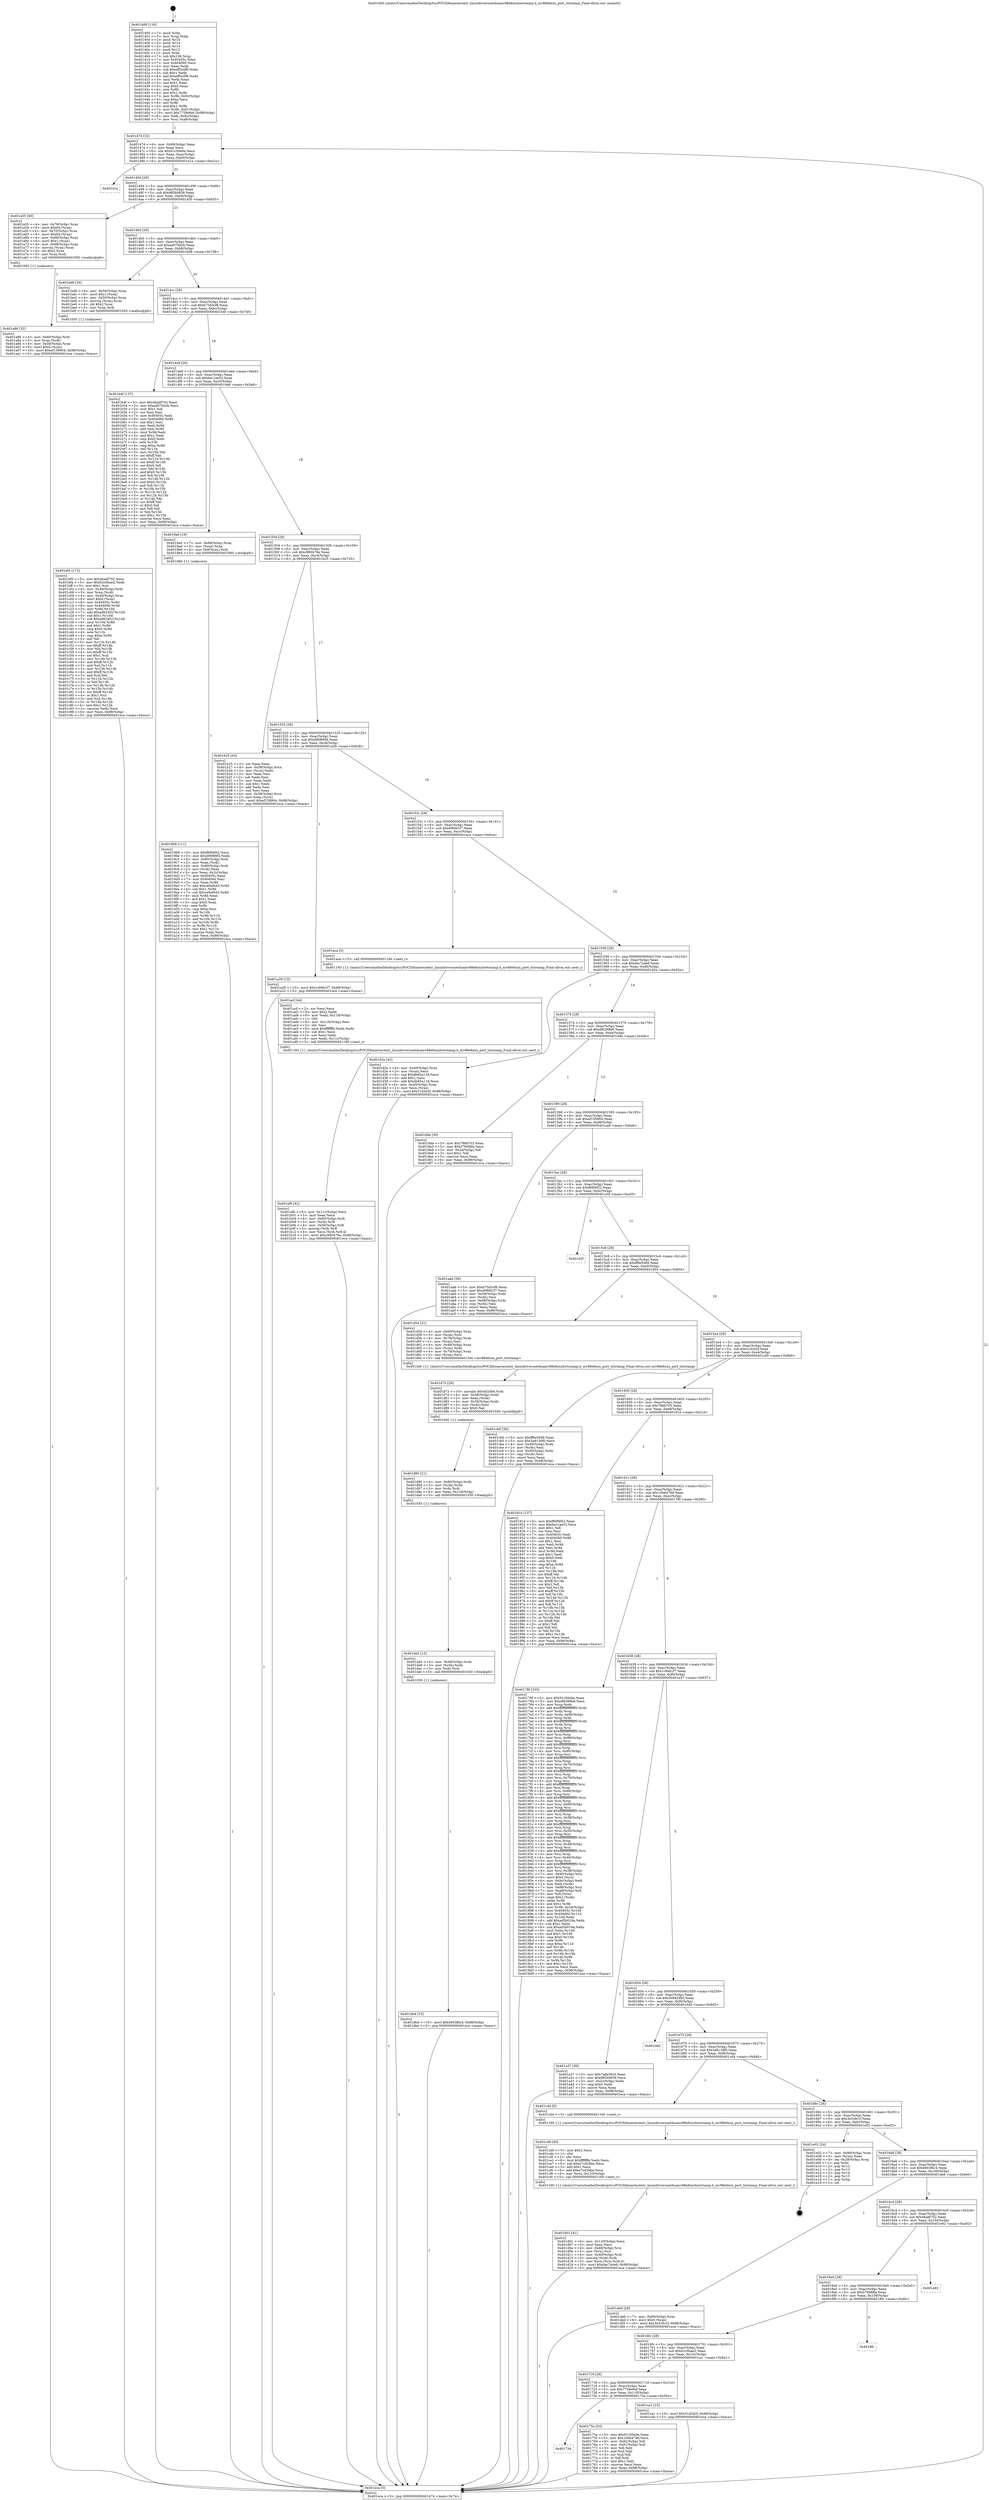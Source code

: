 digraph "0x401400" {
  label = "0x401400 (/mnt/c/Users/mathe/Desktop/tcc/POCII/binaries/extr_linuxdriversnetdsamv88e6xxxhwtstamp.h_mv88e6xxx_port_txtstamp_Final-ollvm.out::main(0))"
  labelloc = "t"
  node[shape=record]

  Entry [label="",width=0.3,height=0.3,shape=circle,fillcolor=black,style=filled]
  "0x401474" [label="{
     0x401474 [32]\l
     | [instrs]\l
     &nbsp;&nbsp;0x401474 \<+6\>: mov -0x98(%rbp),%eax\l
     &nbsp;&nbsp;0x40147a \<+2\>: mov %eax,%ecx\l
     &nbsp;&nbsp;0x40147c \<+6\>: sub $0x91c50e0e,%ecx\l
     &nbsp;&nbsp;0x401482 \<+6\>: mov %eax,-0xac(%rbp)\l
     &nbsp;&nbsp;0x401488 \<+6\>: mov %ecx,-0xb0(%rbp)\l
     &nbsp;&nbsp;0x40148e \<+6\>: je 0000000000401e1a \<main+0xa1a\>\l
  }"]
  "0x401e1a" [label="{
     0x401e1a\l
  }", style=dashed]
  "0x401494" [label="{
     0x401494 [28]\l
     | [instrs]\l
     &nbsp;&nbsp;0x401494 \<+5\>: jmp 0000000000401499 \<main+0x99\>\l
     &nbsp;&nbsp;0x401499 \<+6\>: mov -0xac(%rbp),%eax\l
     &nbsp;&nbsp;0x40149f \<+5\>: sub $0x985b0836,%eax\l
     &nbsp;&nbsp;0x4014a4 \<+6\>: mov %eax,-0xb4(%rbp)\l
     &nbsp;&nbsp;0x4014aa \<+6\>: je 0000000000401a55 \<main+0x655\>\l
  }"]
  Exit [label="",width=0.3,height=0.3,shape=circle,fillcolor=black,style=filled,peripheries=2]
  "0x401a55" [label="{
     0x401a55 [49]\l
     | [instrs]\l
     &nbsp;&nbsp;0x401a55 \<+4\>: mov -0x78(%rbp),%rax\l
     &nbsp;&nbsp;0x401a59 \<+6\>: movl $0x64,(%rax)\l
     &nbsp;&nbsp;0x401a5f \<+4\>: mov -0x70(%rbp),%rax\l
     &nbsp;&nbsp;0x401a63 \<+6\>: movl $0x64,(%rax)\l
     &nbsp;&nbsp;0x401a69 \<+4\>: mov -0x68(%rbp),%rax\l
     &nbsp;&nbsp;0x401a6d \<+6\>: movl $0x1,(%rax)\l
     &nbsp;&nbsp;0x401a73 \<+4\>: mov -0x68(%rbp),%rax\l
     &nbsp;&nbsp;0x401a77 \<+3\>: movslq (%rax),%rax\l
     &nbsp;&nbsp;0x401a7a \<+4\>: shl $0x2,%rax\l
     &nbsp;&nbsp;0x401a7e \<+3\>: mov %rax,%rdi\l
     &nbsp;&nbsp;0x401a81 \<+5\>: call 0000000000401050 \<malloc@plt\>\l
     | [calls]\l
     &nbsp;&nbsp;0x401050 \{1\} (unknown)\l
  }"]
  "0x4014b0" [label="{
     0x4014b0 [28]\l
     | [instrs]\l
     &nbsp;&nbsp;0x4014b0 \<+5\>: jmp 00000000004014b5 \<main+0xb5\>\l
     &nbsp;&nbsp;0x4014b5 \<+6\>: mov -0xac(%rbp),%eax\l
     &nbsp;&nbsp;0x4014bb \<+5\>: sub $0xad070dcb,%eax\l
     &nbsp;&nbsp;0x4014c0 \<+6\>: mov %eax,-0xb8(%rbp)\l
     &nbsp;&nbsp;0x4014c6 \<+6\>: je 0000000000401bd8 \<main+0x7d8\>\l
  }"]
  "0x401db4" [label="{
     0x401db4 [15]\l
     | [instrs]\l
     &nbsp;&nbsp;0x401db4 \<+10\>: movl $0x4603fbc4,-0x98(%rbp)\l
     &nbsp;&nbsp;0x401dbe \<+5\>: jmp 0000000000401eca \<main+0xaca\>\l
  }"]
  "0x401bd8" [label="{
     0x401bd8 [29]\l
     | [instrs]\l
     &nbsp;&nbsp;0x401bd8 \<+4\>: mov -0x50(%rbp),%rax\l
     &nbsp;&nbsp;0x401bdc \<+6\>: movl $0x1,(%rax)\l
     &nbsp;&nbsp;0x401be2 \<+4\>: mov -0x50(%rbp),%rax\l
     &nbsp;&nbsp;0x401be6 \<+3\>: movslq (%rax),%rax\l
     &nbsp;&nbsp;0x401be9 \<+4\>: shl $0x2,%rax\l
     &nbsp;&nbsp;0x401bed \<+3\>: mov %rax,%rdi\l
     &nbsp;&nbsp;0x401bf0 \<+5\>: call 0000000000401050 \<malloc@plt\>\l
     | [calls]\l
     &nbsp;&nbsp;0x401050 \{1\} (unknown)\l
  }"]
  "0x4014cc" [label="{
     0x4014cc [28]\l
     | [instrs]\l
     &nbsp;&nbsp;0x4014cc \<+5\>: jmp 00000000004014d1 \<main+0xd1\>\l
     &nbsp;&nbsp;0x4014d1 \<+6\>: mov -0xac(%rbp),%eax\l
     &nbsp;&nbsp;0x4014d7 \<+5\>: sub $0xb75d3cf8,%eax\l
     &nbsp;&nbsp;0x4014dc \<+6\>: mov %eax,-0xbc(%rbp)\l
     &nbsp;&nbsp;0x4014e2 \<+6\>: je 0000000000401b4f \<main+0x74f\>\l
  }"]
  "0x401da5" [label="{
     0x401da5 [15]\l
     | [instrs]\l
     &nbsp;&nbsp;0x401da5 \<+4\>: mov -0x48(%rbp),%rdx\l
     &nbsp;&nbsp;0x401da9 \<+3\>: mov (%rdx),%rdx\l
     &nbsp;&nbsp;0x401dac \<+3\>: mov %rdx,%rdi\l
     &nbsp;&nbsp;0x401daf \<+5\>: call 0000000000401030 \<free@plt\>\l
     | [calls]\l
     &nbsp;&nbsp;0x401030 \{1\} (unknown)\l
  }"]
  "0x401b4f" [label="{
     0x401b4f [137]\l
     | [instrs]\l
     &nbsp;&nbsp;0x401b4f \<+5\>: mov $0x4babf702,%eax\l
     &nbsp;&nbsp;0x401b54 \<+5\>: mov $0xad070dcb,%ecx\l
     &nbsp;&nbsp;0x401b59 \<+2\>: mov $0x1,%dl\l
     &nbsp;&nbsp;0x401b5b \<+2\>: xor %esi,%esi\l
     &nbsp;&nbsp;0x401b5d \<+7\>: mov 0x40405c,%edi\l
     &nbsp;&nbsp;0x401b64 \<+8\>: mov 0x404060,%r8d\l
     &nbsp;&nbsp;0x401b6c \<+3\>: sub $0x1,%esi\l
     &nbsp;&nbsp;0x401b6f \<+3\>: mov %edi,%r9d\l
     &nbsp;&nbsp;0x401b72 \<+3\>: add %esi,%r9d\l
     &nbsp;&nbsp;0x401b75 \<+4\>: imul %r9d,%edi\l
     &nbsp;&nbsp;0x401b79 \<+3\>: and $0x1,%edi\l
     &nbsp;&nbsp;0x401b7c \<+3\>: cmp $0x0,%edi\l
     &nbsp;&nbsp;0x401b7f \<+4\>: sete %r10b\l
     &nbsp;&nbsp;0x401b83 \<+4\>: cmp $0xa,%r8d\l
     &nbsp;&nbsp;0x401b87 \<+4\>: setl %r11b\l
     &nbsp;&nbsp;0x401b8b \<+3\>: mov %r10b,%bl\l
     &nbsp;&nbsp;0x401b8e \<+3\>: xor $0xff,%bl\l
     &nbsp;&nbsp;0x401b91 \<+3\>: mov %r11b,%r14b\l
     &nbsp;&nbsp;0x401b94 \<+4\>: xor $0xff,%r14b\l
     &nbsp;&nbsp;0x401b98 \<+3\>: xor $0x0,%dl\l
     &nbsp;&nbsp;0x401b9b \<+3\>: mov %bl,%r15b\l
     &nbsp;&nbsp;0x401b9e \<+4\>: and $0x0,%r15b\l
     &nbsp;&nbsp;0x401ba2 \<+3\>: and %dl,%r10b\l
     &nbsp;&nbsp;0x401ba5 \<+3\>: mov %r14b,%r12b\l
     &nbsp;&nbsp;0x401ba8 \<+4\>: and $0x0,%r12b\l
     &nbsp;&nbsp;0x401bac \<+3\>: and %dl,%r11b\l
     &nbsp;&nbsp;0x401baf \<+3\>: or %r10b,%r15b\l
     &nbsp;&nbsp;0x401bb2 \<+3\>: or %r11b,%r12b\l
     &nbsp;&nbsp;0x401bb5 \<+3\>: xor %r12b,%r15b\l
     &nbsp;&nbsp;0x401bb8 \<+3\>: or %r14b,%bl\l
     &nbsp;&nbsp;0x401bbb \<+3\>: xor $0xff,%bl\l
     &nbsp;&nbsp;0x401bbe \<+3\>: or $0x0,%dl\l
     &nbsp;&nbsp;0x401bc1 \<+2\>: and %dl,%bl\l
     &nbsp;&nbsp;0x401bc3 \<+3\>: or %bl,%r15b\l
     &nbsp;&nbsp;0x401bc6 \<+4\>: test $0x1,%r15b\l
     &nbsp;&nbsp;0x401bca \<+3\>: cmovne %ecx,%eax\l
     &nbsp;&nbsp;0x401bcd \<+6\>: mov %eax,-0x98(%rbp)\l
     &nbsp;&nbsp;0x401bd3 \<+5\>: jmp 0000000000401eca \<main+0xaca\>\l
  }"]
  "0x4014e8" [label="{
     0x4014e8 [28]\l
     | [instrs]\l
     &nbsp;&nbsp;0x4014e8 \<+5\>: jmp 00000000004014ed \<main+0xed\>\l
     &nbsp;&nbsp;0x4014ed \<+6\>: mov -0xac(%rbp),%eax\l
     &nbsp;&nbsp;0x4014f3 \<+5\>: sub $0xbec1ae33,%eax\l
     &nbsp;&nbsp;0x4014f8 \<+6\>: mov %eax,-0xc0(%rbp)\l
     &nbsp;&nbsp;0x4014fe \<+6\>: je 00000000004019a6 \<main+0x5a6\>\l
  }"]
  "0x401d90" [label="{
     0x401d90 [21]\l
     | [instrs]\l
     &nbsp;&nbsp;0x401d90 \<+4\>: mov -0x60(%rbp),%rdx\l
     &nbsp;&nbsp;0x401d94 \<+3\>: mov (%rdx),%rdx\l
     &nbsp;&nbsp;0x401d97 \<+3\>: mov %rdx,%rdi\l
     &nbsp;&nbsp;0x401d9a \<+6\>: mov %eax,-0x124(%rbp)\l
     &nbsp;&nbsp;0x401da0 \<+5\>: call 0000000000401030 \<free@plt\>\l
     | [calls]\l
     &nbsp;&nbsp;0x401030 \{1\} (unknown)\l
  }"]
  "0x4019a6" [label="{
     0x4019a6 [19]\l
     | [instrs]\l
     &nbsp;&nbsp;0x4019a6 \<+7\>: mov -0x88(%rbp),%rax\l
     &nbsp;&nbsp;0x4019ad \<+3\>: mov (%rax),%rax\l
     &nbsp;&nbsp;0x4019b0 \<+4\>: mov 0x8(%rax),%rdi\l
     &nbsp;&nbsp;0x4019b4 \<+5\>: call 0000000000401060 \<atoi@plt\>\l
     | [calls]\l
     &nbsp;&nbsp;0x401060 \{1\} (unknown)\l
  }"]
  "0x401504" [label="{
     0x401504 [28]\l
     | [instrs]\l
     &nbsp;&nbsp;0x401504 \<+5\>: jmp 0000000000401509 \<main+0x109\>\l
     &nbsp;&nbsp;0x401509 \<+6\>: mov -0xac(%rbp),%eax\l
     &nbsp;&nbsp;0x40150f \<+5\>: sub $0xc980476e,%eax\l
     &nbsp;&nbsp;0x401514 \<+6\>: mov %eax,-0xc4(%rbp)\l
     &nbsp;&nbsp;0x40151a \<+6\>: je 0000000000401b25 \<main+0x725\>\l
  }"]
  "0x401d73" [label="{
     0x401d73 [29]\l
     | [instrs]\l
     &nbsp;&nbsp;0x401d73 \<+10\>: movabs $0x4020b6,%rdi\l
     &nbsp;&nbsp;0x401d7d \<+4\>: mov -0x38(%rbp),%rdx\l
     &nbsp;&nbsp;0x401d81 \<+2\>: mov %eax,(%rdx)\l
     &nbsp;&nbsp;0x401d83 \<+4\>: mov -0x38(%rbp),%rdx\l
     &nbsp;&nbsp;0x401d87 \<+2\>: mov (%rdx),%esi\l
     &nbsp;&nbsp;0x401d89 \<+2\>: mov $0x0,%al\l
     &nbsp;&nbsp;0x401d8b \<+5\>: call 0000000000401040 \<printf@plt\>\l
     | [calls]\l
     &nbsp;&nbsp;0x401040 \{1\} (unknown)\l
  }"]
  "0x401b25" [label="{
     0x401b25 [42]\l
     | [instrs]\l
     &nbsp;&nbsp;0x401b25 \<+2\>: xor %eax,%eax\l
     &nbsp;&nbsp;0x401b27 \<+4\>: mov -0x58(%rbp),%rcx\l
     &nbsp;&nbsp;0x401b2b \<+2\>: mov (%rcx),%edx\l
     &nbsp;&nbsp;0x401b2d \<+2\>: mov %eax,%esi\l
     &nbsp;&nbsp;0x401b2f \<+2\>: sub %edx,%esi\l
     &nbsp;&nbsp;0x401b31 \<+2\>: mov %eax,%edx\l
     &nbsp;&nbsp;0x401b33 \<+3\>: sub $0x1,%edx\l
     &nbsp;&nbsp;0x401b36 \<+2\>: add %edx,%esi\l
     &nbsp;&nbsp;0x401b38 \<+2\>: sub %esi,%eax\l
     &nbsp;&nbsp;0x401b3a \<+4\>: mov -0x58(%rbp),%rcx\l
     &nbsp;&nbsp;0x401b3e \<+2\>: mov %eax,(%rcx)\l
     &nbsp;&nbsp;0x401b40 \<+10\>: movl $0xef159904,-0x98(%rbp)\l
     &nbsp;&nbsp;0x401b4a \<+5\>: jmp 0000000000401eca \<main+0xaca\>\l
  }"]
  "0x401520" [label="{
     0x401520 [28]\l
     | [instrs]\l
     &nbsp;&nbsp;0x401520 \<+5\>: jmp 0000000000401525 \<main+0x125\>\l
     &nbsp;&nbsp;0x401525 \<+6\>: mov -0xac(%rbp),%eax\l
     &nbsp;&nbsp;0x40152b \<+5\>: sub $0xd96f66f4,%eax\l
     &nbsp;&nbsp;0x401530 \<+6\>: mov %eax,-0xc8(%rbp)\l
     &nbsp;&nbsp;0x401536 \<+6\>: je 0000000000401a28 \<main+0x628\>\l
  }"]
  "0x401d01" [label="{
     0x401d01 [41]\l
     | [instrs]\l
     &nbsp;&nbsp;0x401d01 \<+6\>: mov -0x120(%rbp),%ecx\l
     &nbsp;&nbsp;0x401d07 \<+3\>: imul %eax,%ecx\l
     &nbsp;&nbsp;0x401d0a \<+4\>: mov -0x48(%rbp),%rsi\l
     &nbsp;&nbsp;0x401d0e \<+3\>: mov (%rsi),%rsi\l
     &nbsp;&nbsp;0x401d11 \<+4\>: mov -0x40(%rbp),%rdi\l
     &nbsp;&nbsp;0x401d15 \<+3\>: movslq (%rdi),%rdi\l
     &nbsp;&nbsp;0x401d18 \<+3\>: mov %ecx,(%rsi,%rdi,4)\l
     &nbsp;&nbsp;0x401d1b \<+10\>: movl $0xdac7a4e6,-0x98(%rbp)\l
     &nbsp;&nbsp;0x401d25 \<+5\>: jmp 0000000000401eca \<main+0xaca\>\l
  }"]
  "0x401a28" [label="{
     0x401a28 [15]\l
     | [instrs]\l
     &nbsp;&nbsp;0x401a28 \<+10\>: movl $0x1c94b1f7,-0x98(%rbp)\l
     &nbsp;&nbsp;0x401a32 \<+5\>: jmp 0000000000401eca \<main+0xaca\>\l
  }"]
  "0x40153c" [label="{
     0x40153c [28]\l
     | [instrs]\l
     &nbsp;&nbsp;0x40153c \<+5\>: jmp 0000000000401541 \<main+0x141\>\l
     &nbsp;&nbsp;0x401541 \<+6\>: mov -0xac(%rbp),%eax\l
     &nbsp;&nbsp;0x401547 \<+5\>: sub $0xd98fd1f7,%eax\l
     &nbsp;&nbsp;0x40154c \<+6\>: mov %eax,-0xcc(%rbp)\l
     &nbsp;&nbsp;0x401552 \<+6\>: je 0000000000401aca \<main+0x6ca\>\l
  }"]
  "0x401cd9" [label="{
     0x401cd9 [40]\l
     | [instrs]\l
     &nbsp;&nbsp;0x401cd9 \<+5\>: mov $0x2,%ecx\l
     &nbsp;&nbsp;0x401cde \<+1\>: cltd\l
     &nbsp;&nbsp;0x401cdf \<+2\>: idiv %ecx\l
     &nbsp;&nbsp;0x401ce1 \<+6\>: imul $0xfffffffe,%edx,%ecx\l
     &nbsp;&nbsp;0x401ce7 \<+6\>: sub $0xe7cd26be,%ecx\l
     &nbsp;&nbsp;0x401ced \<+3\>: add $0x1,%ecx\l
     &nbsp;&nbsp;0x401cf0 \<+6\>: add $0xe7cd26be,%ecx\l
     &nbsp;&nbsp;0x401cf6 \<+6\>: mov %ecx,-0x120(%rbp)\l
     &nbsp;&nbsp;0x401cfc \<+5\>: call 0000000000401160 \<next_i\>\l
     | [calls]\l
     &nbsp;&nbsp;0x401160 \{1\} (/mnt/c/Users/mathe/Desktop/tcc/POCII/binaries/extr_linuxdriversnetdsamv88e6xxxhwtstamp.h_mv88e6xxx_port_txtstamp_Final-ollvm.out::next_i)\l
  }"]
  "0x401aca" [label="{
     0x401aca [5]\l
     | [instrs]\l
     &nbsp;&nbsp;0x401aca \<+5\>: call 0000000000401160 \<next_i\>\l
     | [calls]\l
     &nbsp;&nbsp;0x401160 \{1\} (/mnt/c/Users/mathe/Desktop/tcc/POCII/binaries/extr_linuxdriversnetdsamv88e6xxxhwtstamp.h_mv88e6xxx_port_txtstamp_Final-ollvm.out::next_i)\l
  }"]
  "0x401558" [label="{
     0x401558 [28]\l
     | [instrs]\l
     &nbsp;&nbsp;0x401558 \<+5\>: jmp 000000000040155d \<main+0x15d\>\l
     &nbsp;&nbsp;0x40155d \<+6\>: mov -0xac(%rbp),%eax\l
     &nbsp;&nbsp;0x401563 \<+5\>: sub $0xdac7a4e6,%eax\l
     &nbsp;&nbsp;0x401568 \<+6\>: mov %eax,-0xd0(%rbp)\l
     &nbsp;&nbsp;0x40156e \<+6\>: je 0000000000401d2a \<main+0x92a\>\l
  }"]
  "0x401bf5" [label="{
     0x401bf5 [172]\l
     | [instrs]\l
     &nbsp;&nbsp;0x401bf5 \<+5\>: mov $0x4babf702,%ecx\l
     &nbsp;&nbsp;0x401bfa \<+5\>: mov $0x62c0bae2,%edx\l
     &nbsp;&nbsp;0x401bff \<+3\>: mov $0x1,%sil\l
     &nbsp;&nbsp;0x401c02 \<+4\>: mov -0x48(%rbp),%rdi\l
     &nbsp;&nbsp;0x401c06 \<+3\>: mov %rax,(%rdi)\l
     &nbsp;&nbsp;0x401c09 \<+4\>: mov -0x40(%rbp),%rax\l
     &nbsp;&nbsp;0x401c0d \<+6\>: movl $0x0,(%rax)\l
     &nbsp;&nbsp;0x401c13 \<+8\>: mov 0x40405c,%r8d\l
     &nbsp;&nbsp;0x401c1b \<+8\>: mov 0x404060,%r9d\l
     &nbsp;&nbsp;0x401c23 \<+3\>: mov %r8d,%r10d\l
     &nbsp;&nbsp;0x401c26 \<+7\>: add $0xad624f1f,%r10d\l
     &nbsp;&nbsp;0x401c2d \<+4\>: sub $0x1,%r10d\l
     &nbsp;&nbsp;0x401c31 \<+7\>: sub $0xad624f1f,%r10d\l
     &nbsp;&nbsp;0x401c38 \<+4\>: imul %r10d,%r8d\l
     &nbsp;&nbsp;0x401c3c \<+4\>: and $0x1,%r8d\l
     &nbsp;&nbsp;0x401c40 \<+4\>: cmp $0x0,%r8d\l
     &nbsp;&nbsp;0x401c44 \<+4\>: sete %r11b\l
     &nbsp;&nbsp;0x401c48 \<+4\>: cmp $0xa,%r9d\l
     &nbsp;&nbsp;0x401c4c \<+3\>: setl %bl\l
     &nbsp;&nbsp;0x401c4f \<+3\>: mov %r11b,%r14b\l
     &nbsp;&nbsp;0x401c52 \<+4\>: xor $0xff,%r14b\l
     &nbsp;&nbsp;0x401c56 \<+3\>: mov %bl,%r15b\l
     &nbsp;&nbsp;0x401c59 \<+4\>: xor $0xff,%r15b\l
     &nbsp;&nbsp;0x401c5d \<+4\>: xor $0x1,%sil\l
     &nbsp;&nbsp;0x401c61 \<+3\>: mov %r14b,%r12b\l
     &nbsp;&nbsp;0x401c64 \<+4\>: and $0xff,%r12b\l
     &nbsp;&nbsp;0x401c68 \<+3\>: and %sil,%r11b\l
     &nbsp;&nbsp;0x401c6b \<+3\>: mov %r15b,%r13b\l
     &nbsp;&nbsp;0x401c6e \<+4\>: and $0xff,%r13b\l
     &nbsp;&nbsp;0x401c72 \<+3\>: and %sil,%bl\l
     &nbsp;&nbsp;0x401c75 \<+3\>: or %r11b,%r12b\l
     &nbsp;&nbsp;0x401c78 \<+3\>: or %bl,%r13b\l
     &nbsp;&nbsp;0x401c7b \<+3\>: xor %r13b,%r12b\l
     &nbsp;&nbsp;0x401c7e \<+3\>: or %r15b,%r14b\l
     &nbsp;&nbsp;0x401c81 \<+4\>: xor $0xff,%r14b\l
     &nbsp;&nbsp;0x401c85 \<+4\>: or $0x1,%sil\l
     &nbsp;&nbsp;0x401c89 \<+3\>: and %sil,%r14b\l
     &nbsp;&nbsp;0x401c8c \<+3\>: or %r14b,%r12b\l
     &nbsp;&nbsp;0x401c8f \<+4\>: test $0x1,%r12b\l
     &nbsp;&nbsp;0x401c93 \<+3\>: cmovne %edx,%ecx\l
     &nbsp;&nbsp;0x401c96 \<+6\>: mov %ecx,-0x98(%rbp)\l
     &nbsp;&nbsp;0x401c9c \<+5\>: jmp 0000000000401eca \<main+0xaca\>\l
  }"]
  "0x401d2a" [label="{
     0x401d2a [42]\l
     | [instrs]\l
     &nbsp;&nbsp;0x401d2a \<+4\>: mov -0x40(%rbp),%rax\l
     &nbsp;&nbsp;0x401d2e \<+2\>: mov (%rax),%ecx\l
     &nbsp;&nbsp;0x401d30 \<+6\>: sub $0xdb65a118,%ecx\l
     &nbsp;&nbsp;0x401d36 \<+3\>: add $0x1,%ecx\l
     &nbsp;&nbsp;0x401d39 \<+6\>: add $0xdb65a118,%ecx\l
     &nbsp;&nbsp;0x401d3f \<+4\>: mov -0x40(%rbp),%rax\l
     &nbsp;&nbsp;0x401d43 \<+2\>: mov %ecx,(%rax)\l
     &nbsp;&nbsp;0x401d45 \<+10\>: movl $0x31d3d2f,-0x98(%rbp)\l
     &nbsp;&nbsp;0x401d4f \<+5\>: jmp 0000000000401eca \<main+0xaca\>\l
  }"]
  "0x401574" [label="{
     0x401574 [28]\l
     | [instrs]\l
     &nbsp;&nbsp;0x401574 \<+5\>: jmp 0000000000401579 \<main+0x179\>\l
     &nbsp;&nbsp;0x401579 \<+6\>: mov -0xac(%rbp),%eax\l
     &nbsp;&nbsp;0x40157f \<+5\>: sub $0xdf6398b6,%eax\l
     &nbsp;&nbsp;0x401584 \<+6\>: mov %eax,-0xd4(%rbp)\l
     &nbsp;&nbsp;0x40158a \<+6\>: je 00000000004018de \<main+0x4de\>\l
  }"]
  "0x401afb" [label="{
     0x401afb [42]\l
     | [instrs]\l
     &nbsp;&nbsp;0x401afb \<+6\>: mov -0x11c(%rbp),%ecx\l
     &nbsp;&nbsp;0x401b01 \<+3\>: imul %eax,%ecx\l
     &nbsp;&nbsp;0x401b04 \<+4\>: mov -0x60(%rbp),%rdi\l
     &nbsp;&nbsp;0x401b08 \<+3\>: mov (%rdi),%rdi\l
     &nbsp;&nbsp;0x401b0b \<+4\>: mov -0x58(%rbp),%r8\l
     &nbsp;&nbsp;0x401b0f \<+3\>: movslq (%r8),%r8\l
     &nbsp;&nbsp;0x401b12 \<+4\>: mov %ecx,(%rdi,%r8,4)\l
     &nbsp;&nbsp;0x401b16 \<+10\>: movl $0xc980476e,-0x98(%rbp)\l
     &nbsp;&nbsp;0x401b20 \<+5\>: jmp 0000000000401eca \<main+0xaca\>\l
  }"]
  "0x4018de" [label="{
     0x4018de [30]\l
     | [instrs]\l
     &nbsp;&nbsp;0x4018de \<+5\>: mov $0x7886703,%eax\l
     &nbsp;&nbsp;0x4018e3 \<+5\>: mov $0x5766fdfa,%ecx\l
     &nbsp;&nbsp;0x4018e8 \<+3\>: mov -0x2d(%rbp),%dl\l
     &nbsp;&nbsp;0x4018eb \<+3\>: test $0x1,%dl\l
     &nbsp;&nbsp;0x4018ee \<+3\>: cmovne %ecx,%eax\l
     &nbsp;&nbsp;0x4018f1 \<+6\>: mov %eax,-0x98(%rbp)\l
     &nbsp;&nbsp;0x4018f7 \<+5\>: jmp 0000000000401eca \<main+0xaca\>\l
  }"]
  "0x401590" [label="{
     0x401590 [28]\l
     | [instrs]\l
     &nbsp;&nbsp;0x401590 \<+5\>: jmp 0000000000401595 \<main+0x195\>\l
     &nbsp;&nbsp;0x401595 \<+6\>: mov -0xac(%rbp),%eax\l
     &nbsp;&nbsp;0x40159b \<+5\>: sub $0xef159904,%eax\l
     &nbsp;&nbsp;0x4015a0 \<+6\>: mov %eax,-0xd8(%rbp)\l
     &nbsp;&nbsp;0x4015a6 \<+6\>: je 0000000000401aa6 \<main+0x6a6\>\l
  }"]
  "0x401acf" [label="{
     0x401acf [44]\l
     | [instrs]\l
     &nbsp;&nbsp;0x401acf \<+2\>: xor %ecx,%ecx\l
     &nbsp;&nbsp;0x401ad1 \<+5\>: mov $0x2,%edx\l
     &nbsp;&nbsp;0x401ad6 \<+6\>: mov %edx,-0x118(%rbp)\l
     &nbsp;&nbsp;0x401adc \<+1\>: cltd\l
     &nbsp;&nbsp;0x401add \<+6\>: mov -0x118(%rbp),%esi\l
     &nbsp;&nbsp;0x401ae3 \<+2\>: idiv %esi\l
     &nbsp;&nbsp;0x401ae5 \<+6\>: imul $0xfffffffe,%edx,%edx\l
     &nbsp;&nbsp;0x401aeb \<+3\>: sub $0x1,%ecx\l
     &nbsp;&nbsp;0x401aee \<+2\>: sub %ecx,%edx\l
     &nbsp;&nbsp;0x401af0 \<+6\>: mov %edx,-0x11c(%rbp)\l
     &nbsp;&nbsp;0x401af6 \<+5\>: call 0000000000401160 \<next_i\>\l
     | [calls]\l
     &nbsp;&nbsp;0x401160 \{1\} (/mnt/c/Users/mathe/Desktop/tcc/POCII/binaries/extr_linuxdriversnetdsamv88e6xxxhwtstamp.h_mv88e6xxx_port_txtstamp_Final-ollvm.out::next_i)\l
  }"]
  "0x401aa6" [label="{
     0x401aa6 [36]\l
     | [instrs]\l
     &nbsp;&nbsp;0x401aa6 \<+5\>: mov $0xb75d3cf8,%eax\l
     &nbsp;&nbsp;0x401aab \<+5\>: mov $0xd98fd1f7,%ecx\l
     &nbsp;&nbsp;0x401ab0 \<+4\>: mov -0x58(%rbp),%rdx\l
     &nbsp;&nbsp;0x401ab4 \<+2\>: mov (%rdx),%esi\l
     &nbsp;&nbsp;0x401ab6 \<+4\>: mov -0x68(%rbp),%rdx\l
     &nbsp;&nbsp;0x401aba \<+2\>: cmp (%rdx),%esi\l
     &nbsp;&nbsp;0x401abc \<+3\>: cmovl %ecx,%eax\l
     &nbsp;&nbsp;0x401abf \<+6\>: mov %eax,-0x98(%rbp)\l
     &nbsp;&nbsp;0x401ac5 \<+5\>: jmp 0000000000401eca \<main+0xaca\>\l
  }"]
  "0x4015ac" [label="{
     0x4015ac [28]\l
     | [instrs]\l
     &nbsp;&nbsp;0x4015ac \<+5\>: jmp 00000000004015b1 \<main+0x1b1\>\l
     &nbsp;&nbsp;0x4015b1 \<+6\>: mov -0xac(%rbp),%eax\l
     &nbsp;&nbsp;0x4015b7 \<+5\>: sub $0xf69f4f52,%eax\l
     &nbsp;&nbsp;0x4015bc \<+6\>: mov %eax,-0xdc(%rbp)\l
     &nbsp;&nbsp;0x4015c2 \<+6\>: je 0000000000401e5f \<main+0xa5f\>\l
  }"]
  "0x401a86" [label="{
     0x401a86 [32]\l
     | [instrs]\l
     &nbsp;&nbsp;0x401a86 \<+4\>: mov -0x60(%rbp),%rdi\l
     &nbsp;&nbsp;0x401a8a \<+3\>: mov %rax,(%rdi)\l
     &nbsp;&nbsp;0x401a8d \<+4\>: mov -0x58(%rbp),%rax\l
     &nbsp;&nbsp;0x401a91 \<+6\>: movl $0x0,(%rax)\l
     &nbsp;&nbsp;0x401a97 \<+10\>: movl $0xef159904,-0x98(%rbp)\l
     &nbsp;&nbsp;0x401aa1 \<+5\>: jmp 0000000000401eca \<main+0xaca\>\l
  }"]
  "0x401e5f" [label="{
     0x401e5f\l
  }", style=dashed]
  "0x4015c8" [label="{
     0x4015c8 [28]\l
     | [instrs]\l
     &nbsp;&nbsp;0x4015c8 \<+5\>: jmp 00000000004015cd \<main+0x1cd\>\l
     &nbsp;&nbsp;0x4015cd \<+6\>: mov -0xac(%rbp),%eax\l
     &nbsp;&nbsp;0x4015d3 \<+5\>: sub $0xff9e50d9,%eax\l
     &nbsp;&nbsp;0x4015d8 \<+6\>: mov %eax,-0xe0(%rbp)\l
     &nbsp;&nbsp;0x4015de \<+6\>: je 0000000000401d54 \<main+0x954\>\l
  }"]
  "0x4019b9" [label="{
     0x4019b9 [111]\l
     | [instrs]\l
     &nbsp;&nbsp;0x4019b9 \<+5\>: mov $0xf69f4f52,%ecx\l
     &nbsp;&nbsp;0x4019be \<+5\>: mov $0xd96f66f4,%edx\l
     &nbsp;&nbsp;0x4019c3 \<+4\>: mov -0x80(%rbp),%rdi\l
     &nbsp;&nbsp;0x4019c7 \<+2\>: mov %eax,(%rdi)\l
     &nbsp;&nbsp;0x4019c9 \<+4\>: mov -0x80(%rbp),%rdi\l
     &nbsp;&nbsp;0x4019cd \<+2\>: mov (%rdi),%eax\l
     &nbsp;&nbsp;0x4019cf \<+3\>: mov %eax,-0x2c(%rbp)\l
     &nbsp;&nbsp;0x4019d2 \<+7\>: mov 0x40405c,%eax\l
     &nbsp;&nbsp;0x4019d9 \<+7\>: mov 0x404060,%esi\l
     &nbsp;&nbsp;0x4019e0 \<+3\>: mov %eax,%r8d\l
     &nbsp;&nbsp;0x4019e3 \<+7\>: add $0xce0efd43,%r8d\l
     &nbsp;&nbsp;0x4019ea \<+4\>: sub $0x1,%r8d\l
     &nbsp;&nbsp;0x4019ee \<+7\>: sub $0xce0efd43,%r8d\l
     &nbsp;&nbsp;0x4019f5 \<+4\>: imul %r8d,%eax\l
     &nbsp;&nbsp;0x4019f9 \<+3\>: and $0x1,%eax\l
     &nbsp;&nbsp;0x4019fc \<+3\>: cmp $0x0,%eax\l
     &nbsp;&nbsp;0x4019ff \<+4\>: sete %r9b\l
     &nbsp;&nbsp;0x401a03 \<+3\>: cmp $0xa,%esi\l
     &nbsp;&nbsp;0x401a06 \<+4\>: setl %r10b\l
     &nbsp;&nbsp;0x401a0a \<+3\>: mov %r9b,%r11b\l
     &nbsp;&nbsp;0x401a0d \<+3\>: and %r10b,%r11b\l
     &nbsp;&nbsp;0x401a10 \<+3\>: xor %r10b,%r9b\l
     &nbsp;&nbsp;0x401a13 \<+3\>: or %r9b,%r11b\l
     &nbsp;&nbsp;0x401a16 \<+4\>: test $0x1,%r11b\l
     &nbsp;&nbsp;0x401a1a \<+3\>: cmovne %edx,%ecx\l
     &nbsp;&nbsp;0x401a1d \<+6\>: mov %ecx,-0x98(%rbp)\l
     &nbsp;&nbsp;0x401a23 \<+5\>: jmp 0000000000401eca \<main+0xaca\>\l
  }"]
  "0x401d54" [label="{
     0x401d54 [31]\l
     | [instrs]\l
     &nbsp;&nbsp;0x401d54 \<+4\>: mov -0x60(%rbp),%rax\l
     &nbsp;&nbsp;0x401d58 \<+3\>: mov (%rax),%rdi\l
     &nbsp;&nbsp;0x401d5b \<+4\>: mov -0x78(%rbp),%rax\l
     &nbsp;&nbsp;0x401d5f \<+2\>: mov (%rax),%esi\l
     &nbsp;&nbsp;0x401d61 \<+4\>: mov -0x48(%rbp),%rax\l
     &nbsp;&nbsp;0x401d65 \<+3\>: mov (%rax),%rdx\l
     &nbsp;&nbsp;0x401d68 \<+4\>: mov -0x70(%rbp),%rax\l
     &nbsp;&nbsp;0x401d6c \<+2\>: mov (%rax),%ecx\l
     &nbsp;&nbsp;0x401d6e \<+5\>: call 00000000004013e0 \<mv88e6xxx_port_txtstamp\>\l
     | [calls]\l
     &nbsp;&nbsp;0x4013e0 \{1\} (/mnt/c/Users/mathe/Desktop/tcc/POCII/binaries/extr_linuxdriversnetdsamv88e6xxxhwtstamp.h_mv88e6xxx_port_txtstamp_Final-ollvm.out::mv88e6xxx_port_txtstamp)\l
  }"]
  "0x4015e4" [label="{
     0x4015e4 [28]\l
     | [instrs]\l
     &nbsp;&nbsp;0x4015e4 \<+5\>: jmp 00000000004015e9 \<main+0x1e9\>\l
     &nbsp;&nbsp;0x4015e9 \<+6\>: mov -0xac(%rbp),%eax\l
     &nbsp;&nbsp;0x4015ef \<+5\>: sub $0x31d3d2f,%eax\l
     &nbsp;&nbsp;0x4015f4 \<+6\>: mov %eax,-0xe4(%rbp)\l
     &nbsp;&nbsp;0x4015fa \<+6\>: je 0000000000401cb0 \<main+0x8b0\>\l
  }"]
  "0x401400" [label="{
     0x401400 [116]\l
     | [instrs]\l
     &nbsp;&nbsp;0x401400 \<+1\>: push %rbp\l
     &nbsp;&nbsp;0x401401 \<+3\>: mov %rsp,%rbp\l
     &nbsp;&nbsp;0x401404 \<+2\>: push %r15\l
     &nbsp;&nbsp;0x401406 \<+2\>: push %r14\l
     &nbsp;&nbsp;0x401408 \<+2\>: push %r13\l
     &nbsp;&nbsp;0x40140a \<+2\>: push %r12\l
     &nbsp;&nbsp;0x40140c \<+1\>: push %rbx\l
     &nbsp;&nbsp;0x40140d \<+7\>: sub $0x108,%rsp\l
     &nbsp;&nbsp;0x401414 \<+7\>: mov 0x40405c,%eax\l
     &nbsp;&nbsp;0x40141b \<+7\>: mov 0x404060,%ecx\l
     &nbsp;&nbsp;0x401422 \<+2\>: mov %eax,%edx\l
     &nbsp;&nbsp;0x401424 \<+6\>: sub $0xeff3c0f6,%edx\l
     &nbsp;&nbsp;0x40142a \<+3\>: sub $0x1,%edx\l
     &nbsp;&nbsp;0x40142d \<+6\>: add $0xeff3c0f6,%edx\l
     &nbsp;&nbsp;0x401433 \<+3\>: imul %edx,%eax\l
     &nbsp;&nbsp;0x401436 \<+3\>: and $0x1,%eax\l
     &nbsp;&nbsp;0x401439 \<+3\>: cmp $0x0,%eax\l
     &nbsp;&nbsp;0x40143c \<+4\>: sete %r8b\l
     &nbsp;&nbsp;0x401440 \<+4\>: and $0x1,%r8b\l
     &nbsp;&nbsp;0x401444 \<+7\>: mov %r8b,-0x92(%rbp)\l
     &nbsp;&nbsp;0x40144b \<+3\>: cmp $0xa,%ecx\l
     &nbsp;&nbsp;0x40144e \<+4\>: setl %r8b\l
     &nbsp;&nbsp;0x401452 \<+4\>: and $0x1,%r8b\l
     &nbsp;&nbsp;0x401456 \<+7\>: mov %r8b,-0x91(%rbp)\l
     &nbsp;&nbsp;0x40145d \<+10\>: movl $0x7758e6ef,-0x98(%rbp)\l
     &nbsp;&nbsp;0x401467 \<+6\>: mov %edi,-0x9c(%rbp)\l
     &nbsp;&nbsp;0x40146d \<+7\>: mov %rsi,-0xa8(%rbp)\l
  }"]
  "0x401cb0" [label="{
     0x401cb0 [36]\l
     | [instrs]\l
     &nbsp;&nbsp;0x401cb0 \<+5\>: mov $0xff9e50d9,%eax\l
     &nbsp;&nbsp;0x401cb5 \<+5\>: mov $0x3a813df0,%ecx\l
     &nbsp;&nbsp;0x401cba \<+4\>: mov -0x40(%rbp),%rdx\l
     &nbsp;&nbsp;0x401cbe \<+2\>: mov (%rdx),%esi\l
     &nbsp;&nbsp;0x401cc0 \<+4\>: mov -0x50(%rbp),%rdx\l
     &nbsp;&nbsp;0x401cc4 \<+2\>: cmp (%rdx),%esi\l
     &nbsp;&nbsp;0x401cc6 \<+3\>: cmovl %ecx,%eax\l
     &nbsp;&nbsp;0x401cc9 \<+6\>: mov %eax,-0x98(%rbp)\l
     &nbsp;&nbsp;0x401ccf \<+5\>: jmp 0000000000401eca \<main+0xaca\>\l
  }"]
  "0x401600" [label="{
     0x401600 [28]\l
     | [instrs]\l
     &nbsp;&nbsp;0x401600 \<+5\>: jmp 0000000000401605 \<main+0x205\>\l
     &nbsp;&nbsp;0x401605 \<+6\>: mov -0xac(%rbp),%eax\l
     &nbsp;&nbsp;0x40160b \<+5\>: sub $0x7886703,%eax\l
     &nbsp;&nbsp;0x401610 \<+6\>: mov %eax,-0xe8(%rbp)\l
     &nbsp;&nbsp;0x401616 \<+6\>: je 000000000040191d \<main+0x51d\>\l
  }"]
  "0x401eca" [label="{
     0x401eca [5]\l
     | [instrs]\l
     &nbsp;&nbsp;0x401eca \<+5\>: jmp 0000000000401474 \<main+0x74\>\l
  }"]
  "0x40191d" [label="{
     0x40191d [137]\l
     | [instrs]\l
     &nbsp;&nbsp;0x40191d \<+5\>: mov $0xf69f4f52,%eax\l
     &nbsp;&nbsp;0x401922 \<+5\>: mov $0xbec1ae33,%ecx\l
     &nbsp;&nbsp;0x401927 \<+2\>: mov $0x1,%dl\l
     &nbsp;&nbsp;0x401929 \<+2\>: xor %esi,%esi\l
     &nbsp;&nbsp;0x40192b \<+7\>: mov 0x40405c,%edi\l
     &nbsp;&nbsp;0x401932 \<+8\>: mov 0x404060,%r8d\l
     &nbsp;&nbsp;0x40193a \<+3\>: sub $0x1,%esi\l
     &nbsp;&nbsp;0x40193d \<+3\>: mov %edi,%r9d\l
     &nbsp;&nbsp;0x401940 \<+3\>: add %esi,%r9d\l
     &nbsp;&nbsp;0x401943 \<+4\>: imul %r9d,%edi\l
     &nbsp;&nbsp;0x401947 \<+3\>: and $0x1,%edi\l
     &nbsp;&nbsp;0x40194a \<+3\>: cmp $0x0,%edi\l
     &nbsp;&nbsp;0x40194d \<+4\>: sete %r10b\l
     &nbsp;&nbsp;0x401951 \<+4\>: cmp $0xa,%r8d\l
     &nbsp;&nbsp;0x401955 \<+4\>: setl %r11b\l
     &nbsp;&nbsp;0x401959 \<+3\>: mov %r10b,%bl\l
     &nbsp;&nbsp;0x40195c \<+3\>: xor $0xff,%bl\l
     &nbsp;&nbsp;0x40195f \<+3\>: mov %r11b,%r14b\l
     &nbsp;&nbsp;0x401962 \<+4\>: xor $0xff,%r14b\l
     &nbsp;&nbsp;0x401966 \<+3\>: xor $0x1,%dl\l
     &nbsp;&nbsp;0x401969 \<+3\>: mov %bl,%r15b\l
     &nbsp;&nbsp;0x40196c \<+4\>: and $0xff,%r15b\l
     &nbsp;&nbsp;0x401970 \<+3\>: and %dl,%r10b\l
     &nbsp;&nbsp;0x401973 \<+3\>: mov %r14b,%r12b\l
     &nbsp;&nbsp;0x401976 \<+4\>: and $0xff,%r12b\l
     &nbsp;&nbsp;0x40197a \<+3\>: and %dl,%r11b\l
     &nbsp;&nbsp;0x40197d \<+3\>: or %r10b,%r15b\l
     &nbsp;&nbsp;0x401980 \<+3\>: or %r11b,%r12b\l
     &nbsp;&nbsp;0x401983 \<+3\>: xor %r12b,%r15b\l
     &nbsp;&nbsp;0x401986 \<+3\>: or %r14b,%bl\l
     &nbsp;&nbsp;0x401989 \<+3\>: xor $0xff,%bl\l
     &nbsp;&nbsp;0x40198c \<+3\>: or $0x1,%dl\l
     &nbsp;&nbsp;0x40198f \<+2\>: and %dl,%bl\l
     &nbsp;&nbsp;0x401991 \<+3\>: or %bl,%r15b\l
     &nbsp;&nbsp;0x401994 \<+4\>: test $0x1,%r15b\l
     &nbsp;&nbsp;0x401998 \<+3\>: cmovne %ecx,%eax\l
     &nbsp;&nbsp;0x40199b \<+6\>: mov %eax,-0x98(%rbp)\l
     &nbsp;&nbsp;0x4019a1 \<+5\>: jmp 0000000000401eca \<main+0xaca\>\l
  }"]
  "0x40161c" [label="{
     0x40161c [28]\l
     | [instrs]\l
     &nbsp;&nbsp;0x40161c \<+5\>: jmp 0000000000401621 \<main+0x221\>\l
     &nbsp;&nbsp;0x401621 \<+6\>: mov -0xac(%rbp),%eax\l
     &nbsp;&nbsp;0x401627 \<+5\>: sub $0x10b6479d,%eax\l
     &nbsp;&nbsp;0x40162c \<+6\>: mov %eax,-0xec(%rbp)\l
     &nbsp;&nbsp;0x401632 \<+6\>: je 000000000040178f \<main+0x38f\>\l
  }"]
  "0x401734" [label="{
     0x401734\l
  }", style=dashed]
  "0x40178f" [label="{
     0x40178f [335]\l
     | [instrs]\l
     &nbsp;&nbsp;0x40178f \<+5\>: mov $0x91c50e0e,%eax\l
     &nbsp;&nbsp;0x401794 \<+5\>: mov $0xdf6398b6,%ecx\l
     &nbsp;&nbsp;0x401799 \<+3\>: mov %rsp,%rdx\l
     &nbsp;&nbsp;0x40179c \<+4\>: add $0xfffffffffffffff0,%rdx\l
     &nbsp;&nbsp;0x4017a0 \<+3\>: mov %rdx,%rsp\l
     &nbsp;&nbsp;0x4017a3 \<+7\>: mov %rdx,-0x90(%rbp)\l
     &nbsp;&nbsp;0x4017aa \<+3\>: mov %rsp,%rdx\l
     &nbsp;&nbsp;0x4017ad \<+4\>: add $0xfffffffffffffff0,%rdx\l
     &nbsp;&nbsp;0x4017b1 \<+3\>: mov %rdx,%rsp\l
     &nbsp;&nbsp;0x4017b4 \<+3\>: mov %rsp,%rsi\l
     &nbsp;&nbsp;0x4017b7 \<+4\>: add $0xfffffffffffffff0,%rsi\l
     &nbsp;&nbsp;0x4017bb \<+3\>: mov %rsi,%rsp\l
     &nbsp;&nbsp;0x4017be \<+7\>: mov %rsi,-0x88(%rbp)\l
     &nbsp;&nbsp;0x4017c5 \<+3\>: mov %rsp,%rsi\l
     &nbsp;&nbsp;0x4017c8 \<+4\>: add $0xfffffffffffffff0,%rsi\l
     &nbsp;&nbsp;0x4017cc \<+3\>: mov %rsi,%rsp\l
     &nbsp;&nbsp;0x4017cf \<+4\>: mov %rsi,-0x80(%rbp)\l
     &nbsp;&nbsp;0x4017d3 \<+3\>: mov %rsp,%rsi\l
     &nbsp;&nbsp;0x4017d6 \<+4\>: add $0xfffffffffffffff0,%rsi\l
     &nbsp;&nbsp;0x4017da \<+3\>: mov %rsi,%rsp\l
     &nbsp;&nbsp;0x4017dd \<+4\>: mov %rsi,-0x78(%rbp)\l
     &nbsp;&nbsp;0x4017e1 \<+3\>: mov %rsp,%rsi\l
     &nbsp;&nbsp;0x4017e4 \<+4\>: add $0xfffffffffffffff0,%rsi\l
     &nbsp;&nbsp;0x4017e8 \<+3\>: mov %rsi,%rsp\l
     &nbsp;&nbsp;0x4017eb \<+4\>: mov %rsi,-0x70(%rbp)\l
     &nbsp;&nbsp;0x4017ef \<+3\>: mov %rsp,%rsi\l
     &nbsp;&nbsp;0x4017f2 \<+4\>: add $0xfffffffffffffff0,%rsi\l
     &nbsp;&nbsp;0x4017f6 \<+3\>: mov %rsi,%rsp\l
     &nbsp;&nbsp;0x4017f9 \<+4\>: mov %rsi,-0x68(%rbp)\l
     &nbsp;&nbsp;0x4017fd \<+3\>: mov %rsp,%rsi\l
     &nbsp;&nbsp;0x401800 \<+4\>: add $0xfffffffffffffff0,%rsi\l
     &nbsp;&nbsp;0x401804 \<+3\>: mov %rsi,%rsp\l
     &nbsp;&nbsp;0x401807 \<+4\>: mov %rsi,-0x60(%rbp)\l
     &nbsp;&nbsp;0x40180b \<+3\>: mov %rsp,%rsi\l
     &nbsp;&nbsp;0x40180e \<+4\>: add $0xfffffffffffffff0,%rsi\l
     &nbsp;&nbsp;0x401812 \<+3\>: mov %rsi,%rsp\l
     &nbsp;&nbsp;0x401815 \<+4\>: mov %rsi,-0x58(%rbp)\l
     &nbsp;&nbsp;0x401819 \<+3\>: mov %rsp,%rsi\l
     &nbsp;&nbsp;0x40181c \<+4\>: add $0xfffffffffffffff0,%rsi\l
     &nbsp;&nbsp;0x401820 \<+3\>: mov %rsi,%rsp\l
     &nbsp;&nbsp;0x401823 \<+4\>: mov %rsi,-0x50(%rbp)\l
     &nbsp;&nbsp;0x401827 \<+3\>: mov %rsp,%rsi\l
     &nbsp;&nbsp;0x40182a \<+4\>: add $0xfffffffffffffff0,%rsi\l
     &nbsp;&nbsp;0x40182e \<+3\>: mov %rsi,%rsp\l
     &nbsp;&nbsp;0x401831 \<+4\>: mov %rsi,-0x48(%rbp)\l
     &nbsp;&nbsp;0x401835 \<+3\>: mov %rsp,%rsi\l
     &nbsp;&nbsp;0x401838 \<+4\>: add $0xfffffffffffffff0,%rsi\l
     &nbsp;&nbsp;0x40183c \<+3\>: mov %rsi,%rsp\l
     &nbsp;&nbsp;0x40183f \<+4\>: mov %rsi,-0x40(%rbp)\l
     &nbsp;&nbsp;0x401843 \<+3\>: mov %rsp,%rsi\l
     &nbsp;&nbsp;0x401846 \<+4\>: add $0xfffffffffffffff0,%rsi\l
     &nbsp;&nbsp;0x40184a \<+3\>: mov %rsi,%rsp\l
     &nbsp;&nbsp;0x40184d \<+4\>: mov %rsi,-0x38(%rbp)\l
     &nbsp;&nbsp;0x401851 \<+7\>: mov -0x90(%rbp),%rsi\l
     &nbsp;&nbsp;0x401858 \<+6\>: movl $0x0,(%rsi)\l
     &nbsp;&nbsp;0x40185e \<+6\>: mov -0x9c(%rbp),%edi\l
     &nbsp;&nbsp;0x401864 \<+2\>: mov %edi,(%rdx)\l
     &nbsp;&nbsp;0x401866 \<+7\>: mov -0x88(%rbp),%rsi\l
     &nbsp;&nbsp;0x40186d \<+7\>: mov -0xa8(%rbp),%r8\l
     &nbsp;&nbsp;0x401874 \<+3\>: mov %r8,(%rsi)\l
     &nbsp;&nbsp;0x401877 \<+3\>: cmpl $0x2,(%rdx)\l
     &nbsp;&nbsp;0x40187a \<+4\>: setne %r9b\l
     &nbsp;&nbsp;0x40187e \<+4\>: and $0x1,%r9b\l
     &nbsp;&nbsp;0x401882 \<+4\>: mov %r9b,-0x2d(%rbp)\l
     &nbsp;&nbsp;0x401886 \<+8\>: mov 0x40405c,%r10d\l
     &nbsp;&nbsp;0x40188e \<+8\>: mov 0x404060,%r11d\l
     &nbsp;&nbsp;0x401896 \<+3\>: mov %r10d,%ebx\l
     &nbsp;&nbsp;0x401899 \<+6\>: add $0xad5b019a,%ebx\l
     &nbsp;&nbsp;0x40189f \<+3\>: sub $0x1,%ebx\l
     &nbsp;&nbsp;0x4018a2 \<+6\>: sub $0xad5b019a,%ebx\l
     &nbsp;&nbsp;0x4018a8 \<+4\>: imul %ebx,%r10d\l
     &nbsp;&nbsp;0x4018ac \<+4\>: and $0x1,%r10d\l
     &nbsp;&nbsp;0x4018b0 \<+4\>: cmp $0x0,%r10d\l
     &nbsp;&nbsp;0x4018b4 \<+4\>: sete %r9b\l
     &nbsp;&nbsp;0x4018b8 \<+4\>: cmp $0xa,%r11d\l
     &nbsp;&nbsp;0x4018bc \<+4\>: setl %r14b\l
     &nbsp;&nbsp;0x4018c0 \<+3\>: mov %r9b,%r15b\l
     &nbsp;&nbsp;0x4018c3 \<+3\>: and %r14b,%r15b\l
     &nbsp;&nbsp;0x4018c6 \<+3\>: xor %r14b,%r9b\l
     &nbsp;&nbsp;0x4018c9 \<+3\>: or %r9b,%r15b\l
     &nbsp;&nbsp;0x4018cc \<+4\>: test $0x1,%r15b\l
     &nbsp;&nbsp;0x4018d0 \<+3\>: cmovne %ecx,%eax\l
     &nbsp;&nbsp;0x4018d3 \<+6\>: mov %eax,-0x98(%rbp)\l
     &nbsp;&nbsp;0x4018d9 \<+5\>: jmp 0000000000401eca \<main+0xaca\>\l
  }"]
  "0x401638" [label="{
     0x401638 [28]\l
     | [instrs]\l
     &nbsp;&nbsp;0x401638 \<+5\>: jmp 000000000040163d \<main+0x23d\>\l
     &nbsp;&nbsp;0x40163d \<+6\>: mov -0xac(%rbp),%eax\l
     &nbsp;&nbsp;0x401643 \<+5\>: sub $0x1c94b1f7,%eax\l
     &nbsp;&nbsp;0x401648 \<+6\>: mov %eax,-0xf0(%rbp)\l
     &nbsp;&nbsp;0x40164e \<+6\>: je 0000000000401a37 \<main+0x637\>\l
  }"]
  "0x40175a" [label="{
     0x40175a [53]\l
     | [instrs]\l
     &nbsp;&nbsp;0x40175a \<+5\>: mov $0x91c50e0e,%eax\l
     &nbsp;&nbsp;0x40175f \<+5\>: mov $0x10b6479d,%ecx\l
     &nbsp;&nbsp;0x401764 \<+6\>: mov -0x92(%rbp),%dl\l
     &nbsp;&nbsp;0x40176a \<+7\>: mov -0x91(%rbp),%sil\l
     &nbsp;&nbsp;0x401771 \<+3\>: mov %dl,%dil\l
     &nbsp;&nbsp;0x401774 \<+3\>: and %sil,%dil\l
     &nbsp;&nbsp;0x401777 \<+3\>: xor %sil,%dl\l
     &nbsp;&nbsp;0x40177a \<+3\>: or %dl,%dil\l
     &nbsp;&nbsp;0x40177d \<+4\>: test $0x1,%dil\l
     &nbsp;&nbsp;0x401781 \<+3\>: cmovne %ecx,%eax\l
     &nbsp;&nbsp;0x401784 \<+6\>: mov %eax,-0x98(%rbp)\l
     &nbsp;&nbsp;0x40178a \<+5\>: jmp 0000000000401eca \<main+0xaca\>\l
  }"]
  "0x401a37" [label="{
     0x401a37 [30]\l
     | [instrs]\l
     &nbsp;&nbsp;0x401a37 \<+5\>: mov $0x7a8e59c5,%eax\l
     &nbsp;&nbsp;0x401a3c \<+5\>: mov $0x985b0836,%ecx\l
     &nbsp;&nbsp;0x401a41 \<+3\>: mov -0x2c(%rbp),%edx\l
     &nbsp;&nbsp;0x401a44 \<+3\>: cmp $0x0,%edx\l
     &nbsp;&nbsp;0x401a47 \<+3\>: cmove %ecx,%eax\l
     &nbsp;&nbsp;0x401a4a \<+6\>: mov %eax,-0x98(%rbp)\l
     &nbsp;&nbsp;0x401a50 \<+5\>: jmp 0000000000401eca \<main+0xaca\>\l
  }"]
  "0x401654" [label="{
     0x401654 [28]\l
     | [instrs]\l
     &nbsp;&nbsp;0x401654 \<+5\>: jmp 0000000000401659 \<main+0x259\>\l
     &nbsp;&nbsp;0x401659 \<+6\>: mov -0xac(%rbp),%eax\l
     &nbsp;&nbsp;0x40165f \<+5\>: sub $0x309429b5,%eax\l
     &nbsp;&nbsp;0x401664 \<+6\>: mov %eax,-0xf4(%rbp)\l
     &nbsp;&nbsp;0x40166a \<+6\>: je 0000000000401dd2 \<main+0x9d2\>\l
  }"]
  "0x401718" [label="{
     0x401718 [28]\l
     | [instrs]\l
     &nbsp;&nbsp;0x401718 \<+5\>: jmp 000000000040171d \<main+0x31d\>\l
     &nbsp;&nbsp;0x40171d \<+6\>: mov -0xac(%rbp),%eax\l
     &nbsp;&nbsp;0x401723 \<+5\>: sub $0x7758e6ef,%eax\l
     &nbsp;&nbsp;0x401728 \<+6\>: mov %eax,-0x110(%rbp)\l
     &nbsp;&nbsp;0x40172e \<+6\>: je 000000000040175a \<main+0x35a\>\l
  }"]
  "0x401dd2" [label="{
     0x401dd2\l
  }", style=dashed]
  "0x401670" [label="{
     0x401670 [28]\l
     | [instrs]\l
     &nbsp;&nbsp;0x401670 \<+5\>: jmp 0000000000401675 \<main+0x275\>\l
     &nbsp;&nbsp;0x401675 \<+6\>: mov -0xac(%rbp),%eax\l
     &nbsp;&nbsp;0x40167b \<+5\>: sub $0x3a813df0,%eax\l
     &nbsp;&nbsp;0x401680 \<+6\>: mov %eax,-0xf8(%rbp)\l
     &nbsp;&nbsp;0x401686 \<+6\>: je 0000000000401cd4 \<main+0x8d4\>\l
  }"]
  "0x401ca1" [label="{
     0x401ca1 [15]\l
     | [instrs]\l
     &nbsp;&nbsp;0x401ca1 \<+10\>: movl $0x31d3d2f,-0x98(%rbp)\l
     &nbsp;&nbsp;0x401cab \<+5\>: jmp 0000000000401eca \<main+0xaca\>\l
  }"]
  "0x401cd4" [label="{
     0x401cd4 [5]\l
     | [instrs]\l
     &nbsp;&nbsp;0x401cd4 \<+5\>: call 0000000000401160 \<next_i\>\l
     | [calls]\l
     &nbsp;&nbsp;0x401160 \{1\} (/mnt/c/Users/mathe/Desktop/tcc/POCII/binaries/extr_linuxdriversnetdsamv88e6xxxhwtstamp.h_mv88e6xxx_port_txtstamp_Final-ollvm.out::next_i)\l
  }"]
  "0x40168c" [label="{
     0x40168c [28]\l
     | [instrs]\l
     &nbsp;&nbsp;0x40168c \<+5\>: jmp 0000000000401691 \<main+0x291\>\l
     &nbsp;&nbsp;0x401691 \<+6\>: mov -0xac(%rbp),%eax\l
     &nbsp;&nbsp;0x401697 \<+5\>: sub $0x3e3c9c1f,%eax\l
     &nbsp;&nbsp;0x40169c \<+6\>: mov %eax,-0xfc(%rbp)\l
     &nbsp;&nbsp;0x4016a2 \<+6\>: je 0000000000401e02 \<main+0xa02\>\l
  }"]
  "0x4016fc" [label="{
     0x4016fc [28]\l
     | [instrs]\l
     &nbsp;&nbsp;0x4016fc \<+5\>: jmp 0000000000401701 \<main+0x301\>\l
     &nbsp;&nbsp;0x401701 \<+6\>: mov -0xac(%rbp),%eax\l
     &nbsp;&nbsp;0x401707 \<+5\>: sub $0x62c0bae2,%eax\l
     &nbsp;&nbsp;0x40170c \<+6\>: mov %eax,-0x10c(%rbp)\l
     &nbsp;&nbsp;0x401712 \<+6\>: je 0000000000401ca1 \<main+0x8a1\>\l
  }"]
  "0x401e02" [label="{
     0x401e02 [24]\l
     | [instrs]\l
     &nbsp;&nbsp;0x401e02 \<+7\>: mov -0x90(%rbp),%rax\l
     &nbsp;&nbsp;0x401e09 \<+2\>: mov (%rax),%eax\l
     &nbsp;&nbsp;0x401e0b \<+4\>: lea -0x28(%rbp),%rsp\l
     &nbsp;&nbsp;0x401e0f \<+1\>: pop %rbx\l
     &nbsp;&nbsp;0x401e10 \<+2\>: pop %r12\l
     &nbsp;&nbsp;0x401e12 \<+2\>: pop %r13\l
     &nbsp;&nbsp;0x401e14 \<+2\>: pop %r14\l
     &nbsp;&nbsp;0x401e16 \<+2\>: pop %r15\l
     &nbsp;&nbsp;0x401e18 \<+1\>: pop %rbp\l
     &nbsp;&nbsp;0x401e19 \<+1\>: ret\l
  }"]
  "0x4016a8" [label="{
     0x4016a8 [28]\l
     | [instrs]\l
     &nbsp;&nbsp;0x4016a8 \<+5\>: jmp 00000000004016ad \<main+0x2ad\>\l
     &nbsp;&nbsp;0x4016ad \<+6\>: mov -0xac(%rbp),%eax\l
     &nbsp;&nbsp;0x4016b3 \<+5\>: sub $0x4603fbc4,%eax\l
     &nbsp;&nbsp;0x4016b8 \<+6\>: mov %eax,-0x100(%rbp)\l
     &nbsp;&nbsp;0x4016be \<+6\>: je 0000000000401de6 \<main+0x9e6\>\l
  }"]
  "0x4018fc" [label="{
     0x4018fc\l
  }", style=dashed]
  "0x401de6" [label="{
     0x401de6 [28]\l
     | [instrs]\l
     &nbsp;&nbsp;0x401de6 \<+7\>: mov -0x90(%rbp),%rax\l
     &nbsp;&nbsp;0x401ded \<+6\>: movl $0x0,(%rax)\l
     &nbsp;&nbsp;0x401df3 \<+10\>: movl $0x3e3c9c1f,-0x98(%rbp)\l
     &nbsp;&nbsp;0x401dfd \<+5\>: jmp 0000000000401eca \<main+0xaca\>\l
  }"]
  "0x4016c4" [label="{
     0x4016c4 [28]\l
     | [instrs]\l
     &nbsp;&nbsp;0x4016c4 \<+5\>: jmp 00000000004016c9 \<main+0x2c9\>\l
     &nbsp;&nbsp;0x4016c9 \<+6\>: mov -0xac(%rbp),%eax\l
     &nbsp;&nbsp;0x4016cf \<+5\>: sub $0x4babf702,%eax\l
     &nbsp;&nbsp;0x4016d4 \<+6\>: mov %eax,-0x104(%rbp)\l
     &nbsp;&nbsp;0x4016da \<+6\>: je 0000000000401e92 \<main+0xa92\>\l
  }"]
  "0x4016e0" [label="{
     0x4016e0 [28]\l
     | [instrs]\l
     &nbsp;&nbsp;0x4016e0 \<+5\>: jmp 00000000004016e5 \<main+0x2e5\>\l
     &nbsp;&nbsp;0x4016e5 \<+6\>: mov -0xac(%rbp),%eax\l
     &nbsp;&nbsp;0x4016eb \<+5\>: sub $0x5766fdfa,%eax\l
     &nbsp;&nbsp;0x4016f0 \<+6\>: mov %eax,-0x108(%rbp)\l
     &nbsp;&nbsp;0x4016f6 \<+6\>: je 00000000004018fc \<main+0x4fc\>\l
  }"]
  "0x401e92" [label="{
     0x401e92\l
  }", style=dashed]
  Entry -> "0x401400" [label=" 1"]
  "0x401474" -> "0x401e1a" [label=" 0"]
  "0x401474" -> "0x401494" [label=" 22"]
  "0x401e02" -> Exit [label=" 1"]
  "0x401494" -> "0x401a55" [label=" 1"]
  "0x401494" -> "0x4014b0" [label=" 21"]
  "0x401de6" -> "0x401eca" [label=" 1"]
  "0x4014b0" -> "0x401bd8" [label=" 1"]
  "0x4014b0" -> "0x4014cc" [label=" 20"]
  "0x401db4" -> "0x401eca" [label=" 1"]
  "0x4014cc" -> "0x401b4f" [label=" 1"]
  "0x4014cc" -> "0x4014e8" [label=" 19"]
  "0x401da5" -> "0x401db4" [label=" 1"]
  "0x4014e8" -> "0x4019a6" [label=" 1"]
  "0x4014e8" -> "0x401504" [label=" 18"]
  "0x401d90" -> "0x401da5" [label=" 1"]
  "0x401504" -> "0x401b25" [label=" 1"]
  "0x401504" -> "0x401520" [label=" 17"]
  "0x401d73" -> "0x401d90" [label=" 1"]
  "0x401520" -> "0x401a28" [label=" 1"]
  "0x401520" -> "0x40153c" [label=" 16"]
  "0x401d54" -> "0x401d73" [label=" 1"]
  "0x40153c" -> "0x401aca" [label=" 1"]
  "0x40153c" -> "0x401558" [label=" 15"]
  "0x401d2a" -> "0x401eca" [label=" 1"]
  "0x401558" -> "0x401d2a" [label=" 1"]
  "0x401558" -> "0x401574" [label=" 14"]
  "0x401d01" -> "0x401eca" [label=" 1"]
  "0x401574" -> "0x4018de" [label=" 1"]
  "0x401574" -> "0x401590" [label=" 13"]
  "0x401cd9" -> "0x401d01" [label=" 1"]
  "0x401590" -> "0x401aa6" [label=" 2"]
  "0x401590" -> "0x4015ac" [label=" 11"]
  "0x401cd4" -> "0x401cd9" [label=" 1"]
  "0x4015ac" -> "0x401e5f" [label=" 0"]
  "0x4015ac" -> "0x4015c8" [label=" 11"]
  "0x401cb0" -> "0x401eca" [label=" 2"]
  "0x4015c8" -> "0x401d54" [label=" 1"]
  "0x4015c8" -> "0x4015e4" [label=" 10"]
  "0x401ca1" -> "0x401eca" [label=" 1"]
  "0x4015e4" -> "0x401cb0" [label=" 2"]
  "0x4015e4" -> "0x401600" [label=" 8"]
  "0x401bd8" -> "0x401bf5" [label=" 1"]
  "0x401600" -> "0x40191d" [label=" 1"]
  "0x401600" -> "0x40161c" [label=" 7"]
  "0x401b4f" -> "0x401eca" [label=" 1"]
  "0x40161c" -> "0x40178f" [label=" 1"]
  "0x40161c" -> "0x401638" [label=" 6"]
  "0x401b25" -> "0x401eca" [label=" 1"]
  "0x401638" -> "0x401a37" [label=" 1"]
  "0x401638" -> "0x401654" [label=" 5"]
  "0x401afb" -> "0x401eca" [label=" 1"]
  "0x401654" -> "0x401dd2" [label=" 0"]
  "0x401654" -> "0x401670" [label=" 5"]
  "0x401aca" -> "0x401acf" [label=" 1"]
  "0x401670" -> "0x401cd4" [label=" 1"]
  "0x401670" -> "0x40168c" [label=" 4"]
  "0x401aa6" -> "0x401eca" [label=" 2"]
  "0x40168c" -> "0x401e02" [label=" 1"]
  "0x40168c" -> "0x4016a8" [label=" 3"]
  "0x401a55" -> "0x401a86" [label=" 1"]
  "0x4016a8" -> "0x401de6" [label=" 1"]
  "0x4016a8" -> "0x4016c4" [label=" 2"]
  "0x401a37" -> "0x401eca" [label=" 1"]
  "0x4016c4" -> "0x401e92" [label=" 0"]
  "0x4016c4" -> "0x4016e0" [label=" 2"]
  "0x401a28" -> "0x401eca" [label=" 1"]
  "0x4016e0" -> "0x4018fc" [label=" 0"]
  "0x4016e0" -> "0x4016fc" [label=" 2"]
  "0x401a86" -> "0x401eca" [label=" 1"]
  "0x4016fc" -> "0x401ca1" [label=" 1"]
  "0x4016fc" -> "0x401718" [label=" 1"]
  "0x401acf" -> "0x401afb" [label=" 1"]
  "0x401718" -> "0x40175a" [label=" 1"]
  "0x401718" -> "0x401734" [label=" 0"]
  "0x40175a" -> "0x401eca" [label=" 1"]
  "0x401400" -> "0x401474" [label=" 1"]
  "0x401eca" -> "0x401474" [label=" 21"]
  "0x401bf5" -> "0x401eca" [label=" 1"]
  "0x40178f" -> "0x401eca" [label=" 1"]
  "0x4018de" -> "0x401eca" [label=" 1"]
  "0x40191d" -> "0x401eca" [label=" 1"]
  "0x4019a6" -> "0x4019b9" [label=" 1"]
  "0x4019b9" -> "0x401eca" [label=" 1"]
}
